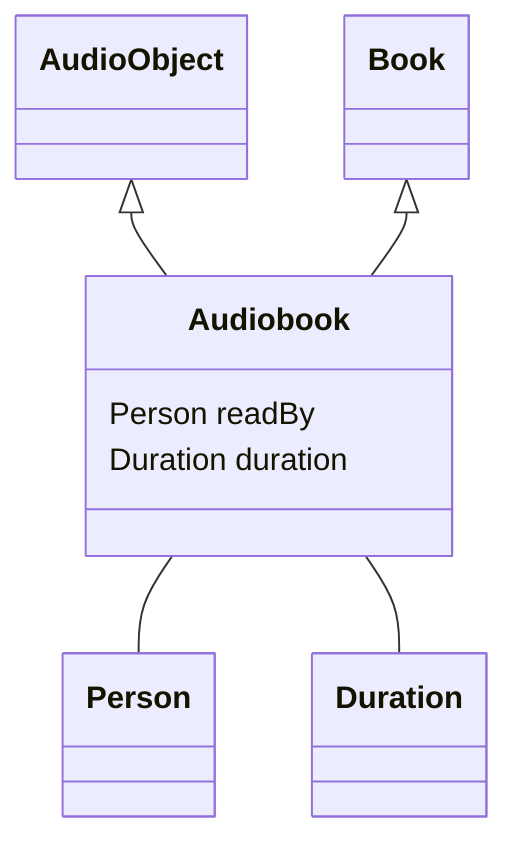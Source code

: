 classDiagram
  Audiobook -- Person
Audiobook -- Duration


AudioObject <|-- Audiobook
Book <|-- Audiobook
class Audiobook {

  Person readBy
  Duration duration

}